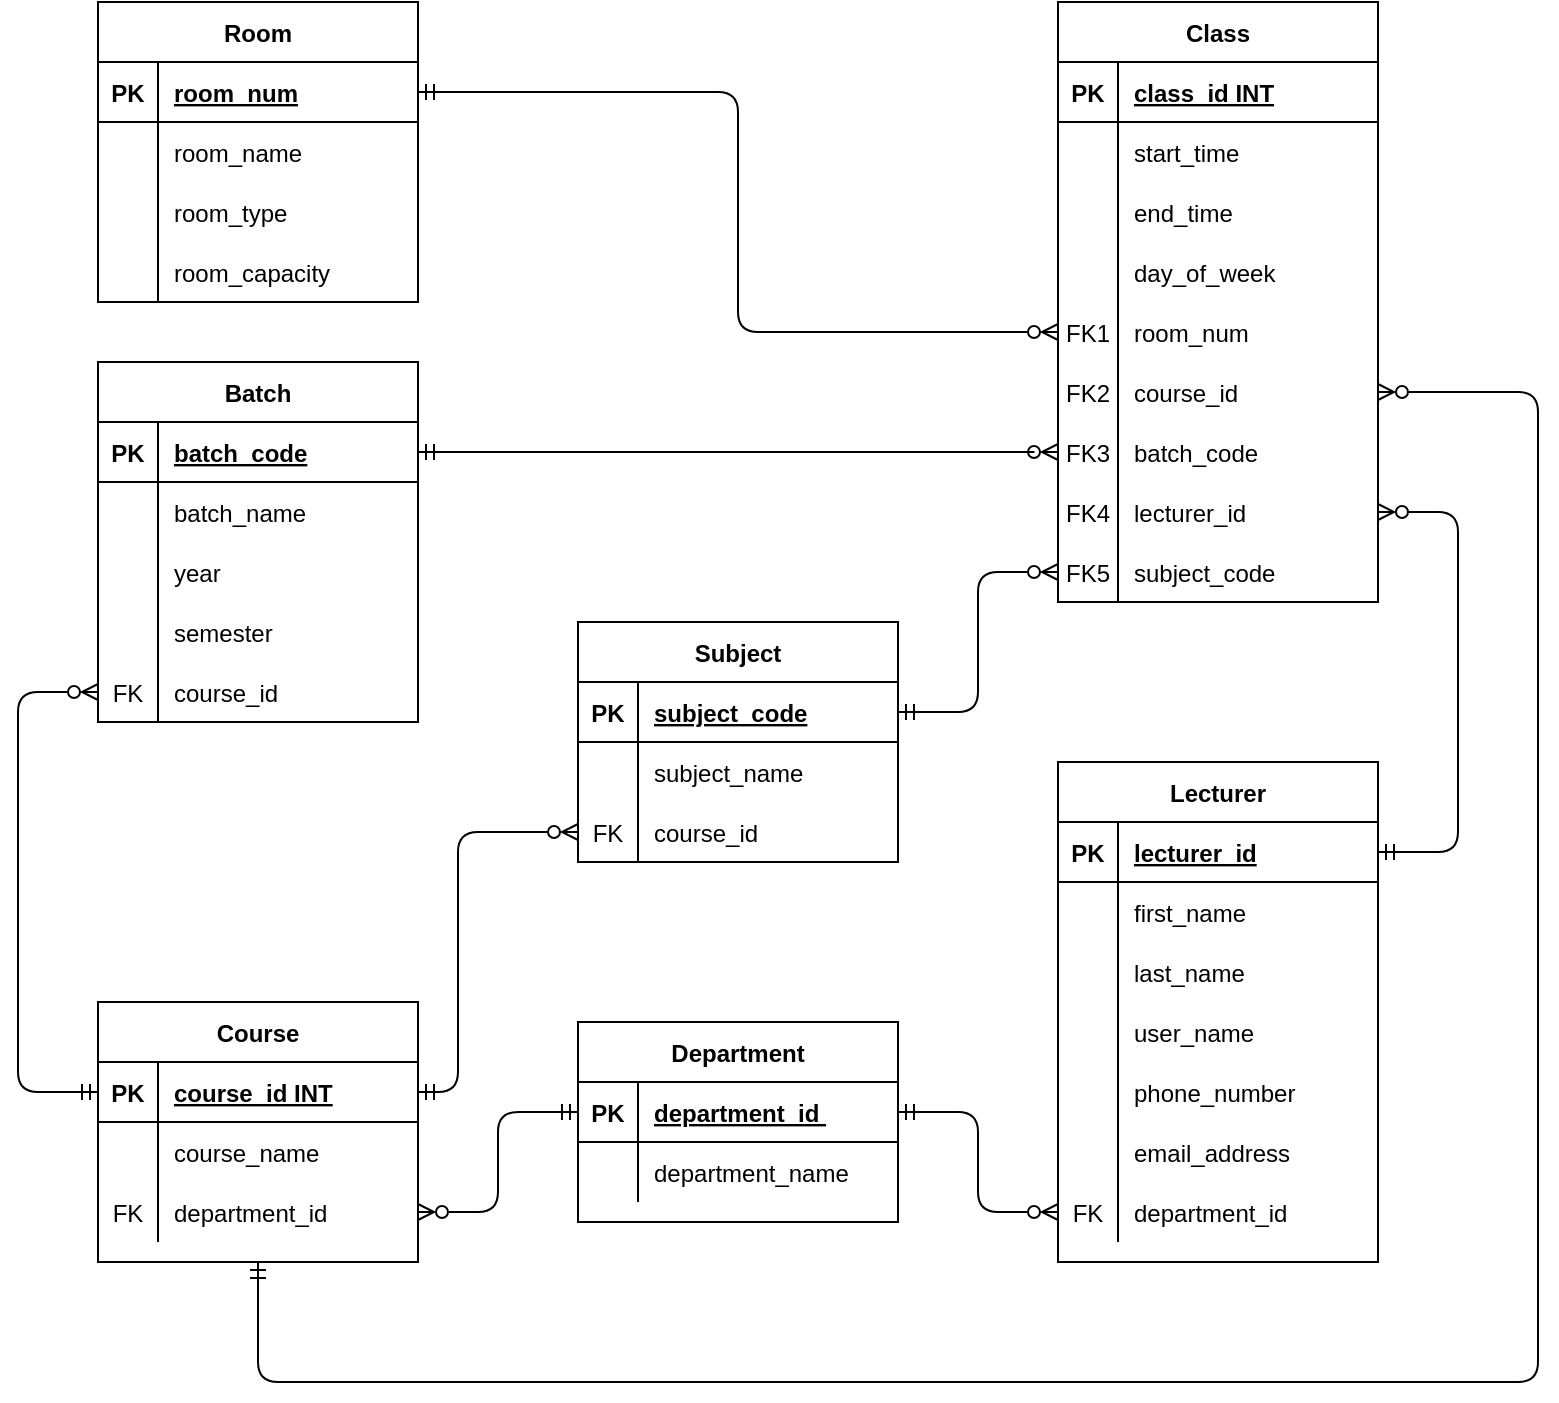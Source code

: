 <mxfile version="21.6.8" type="device">
  <diagram id="R2lEEEUBdFMjLlhIrx00" name="Page-1">
    <mxGraphModel dx="2946" dy="1619" grid="1" gridSize="10" guides="1" tooltips="1" connect="1" arrows="1" fold="1" page="1" pageScale="1" pageWidth="850" pageHeight="1100" math="0" shadow="0" extFonts="Permanent Marker^https://fonts.googleapis.com/css?family=Permanent+Marker">
      <root>
        <mxCell id="0" />
        <mxCell id="1" parent="0" />
        <mxCell id="8-UvJmuObcsm0pu0lPI9-1" value="Department" style="shape=table;startSize=30;container=1;collapsible=1;childLayout=tableLayout;fixedRows=1;rowLines=0;fontStyle=1;align=center;resizeLast=1;" vertex="1" parent="1">
          <mxGeometry x="-760" y="-70" width="160" height="100" as="geometry" />
        </mxCell>
        <mxCell id="8-UvJmuObcsm0pu0lPI9-2" value="" style="shape=tableRow;horizontal=0;startSize=0;swimlaneHead=0;swimlaneBody=0;fillColor=none;collapsible=0;dropTarget=0;points=[[0,0.5],[1,0.5]];portConstraint=eastwest;strokeColor=inherit;top=0;left=0;right=0;bottom=1;" vertex="1" parent="8-UvJmuObcsm0pu0lPI9-1">
          <mxGeometry y="30" width="160" height="30" as="geometry" />
        </mxCell>
        <mxCell id="8-UvJmuObcsm0pu0lPI9-3" value="PK" style="shape=partialRectangle;overflow=hidden;connectable=0;fillColor=none;strokeColor=inherit;top=0;left=0;bottom=0;right=0;fontStyle=1;" vertex="1" parent="8-UvJmuObcsm0pu0lPI9-2">
          <mxGeometry width="30" height="30" as="geometry">
            <mxRectangle width="30" height="30" as="alternateBounds" />
          </mxGeometry>
        </mxCell>
        <mxCell id="8-UvJmuObcsm0pu0lPI9-4" value="department_id " style="shape=partialRectangle;overflow=hidden;connectable=0;fillColor=none;align=left;strokeColor=inherit;top=0;left=0;bottom=0;right=0;spacingLeft=6;fontStyle=5;" vertex="1" parent="8-UvJmuObcsm0pu0lPI9-2">
          <mxGeometry x="30" width="130" height="30" as="geometry">
            <mxRectangle width="130" height="30" as="alternateBounds" />
          </mxGeometry>
        </mxCell>
        <mxCell id="8-UvJmuObcsm0pu0lPI9-5" value="" style="shape=tableRow;horizontal=0;startSize=0;swimlaneHead=0;swimlaneBody=0;fillColor=none;collapsible=0;dropTarget=0;points=[[0,0.5],[1,0.5]];portConstraint=eastwest;strokeColor=inherit;top=0;left=0;right=0;bottom=0;" vertex="1" parent="8-UvJmuObcsm0pu0lPI9-1">
          <mxGeometry y="60" width="160" height="30" as="geometry" />
        </mxCell>
        <mxCell id="8-UvJmuObcsm0pu0lPI9-6" value="" style="shape=partialRectangle;overflow=hidden;connectable=0;fillColor=none;strokeColor=inherit;top=0;left=0;bottom=0;right=0;" vertex="1" parent="8-UvJmuObcsm0pu0lPI9-5">
          <mxGeometry width="30" height="30" as="geometry">
            <mxRectangle width="30" height="30" as="alternateBounds" />
          </mxGeometry>
        </mxCell>
        <mxCell id="8-UvJmuObcsm0pu0lPI9-7" value="department_name " style="shape=partialRectangle;overflow=hidden;connectable=0;fillColor=none;align=left;strokeColor=inherit;top=0;left=0;bottom=0;right=0;spacingLeft=6;" vertex="1" parent="8-UvJmuObcsm0pu0lPI9-5">
          <mxGeometry x="30" width="130" height="30" as="geometry">
            <mxRectangle width="130" height="30" as="alternateBounds" />
          </mxGeometry>
        </mxCell>
        <mxCell id="8-UvJmuObcsm0pu0lPI9-8" value="Lecturer" style="shape=table;startSize=30;container=1;collapsible=1;childLayout=tableLayout;fixedRows=1;rowLines=0;fontStyle=1;align=center;resizeLast=1;" vertex="1" parent="1">
          <mxGeometry x="-520" y="-200" width="160" height="250" as="geometry" />
        </mxCell>
        <mxCell id="8-UvJmuObcsm0pu0lPI9-12" value="" style="shape=tableRow;horizontal=0;startSize=0;swimlaneHead=0;swimlaneBody=0;fillColor=none;collapsible=0;dropTarget=0;points=[[0,0.5],[1,0.5]];portConstraint=eastwest;strokeColor=inherit;top=0;left=0;right=0;bottom=1;" vertex="1" parent="8-UvJmuObcsm0pu0lPI9-8">
          <mxGeometry y="30" width="160" height="30" as="geometry" />
        </mxCell>
        <mxCell id="8-UvJmuObcsm0pu0lPI9-13" value="PK" style="shape=partialRectangle;overflow=hidden;connectable=0;fillColor=none;strokeColor=inherit;top=0;left=0;bottom=0;right=0;fontStyle=1;" vertex="1" parent="8-UvJmuObcsm0pu0lPI9-12">
          <mxGeometry width="30" height="30" as="geometry">
            <mxRectangle width="30" height="30" as="alternateBounds" />
          </mxGeometry>
        </mxCell>
        <mxCell id="8-UvJmuObcsm0pu0lPI9-14" value="lecturer_id" style="shape=partialRectangle;overflow=hidden;connectable=0;fillColor=none;align=left;strokeColor=inherit;top=0;left=0;bottom=0;right=0;spacingLeft=6;fontStyle=5;" vertex="1" parent="8-UvJmuObcsm0pu0lPI9-12">
          <mxGeometry x="30" width="130" height="30" as="geometry">
            <mxRectangle width="130" height="30" as="alternateBounds" />
          </mxGeometry>
        </mxCell>
        <mxCell id="8-UvJmuObcsm0pu0lPI9-15" value="" style="shape=tableRow;horizontal=0;startSize=0;swimlaneHead=0;swimlaneBody=0;fillColor=none;collapsible=0;dropTarget=0;points=[[0,0.5],[1,0.5]];portConstraint=eastwest;strokeColor=inherit;top=0;left=0;right=0;bottom=0;" vertex="1" parent="8-UvJmuObcsm0pu0lPI9-8">
          <mxGeometry y="60" width="160" height="30" as="geometry" />
        </mxCell>
        <mxCell id="8-UvJmuObcsm0pu0lPI9-16" value="" style="shape=partialRectangle;overflow=hidden;connectable=0;fillColor=none;strokeColor=inherit;top=0;left=0;bottom=0;right=0;" vertex="1" parent="8-UvJmuObcsm0pu0lPI9-15">
          <mxGeometry width="30" height="30" as="geometry">
            <mxRectangle width="30" height="30" as="alternateBounds" />
          </mxGeometry>
        </mxCell>
        <mxCell id="8-UvJmuObcsm0pu0lPI9-17" value="first_name" style="shape=partialRectangle;overflow=hidden;connectable=0;fillColor=none;align=left;strokeColor=inherit;top=0;left=0;bottom=0;right=0;spacingLeft=6;" vertex="1" parent="8-UvJmuObcsm0pu0lPI9-15">
          <mxGeometry x="30" width="130" height="30" as="geometry">
            <mxRectangle width="130" height="30" as="alternateBounds" />
          </mxGeometry>
        </mxCell>
        <mxCell id="8-UvJmuObcsm0pu0lPI9-18" value="" style="shape=tableRow;horizontal=0;startSize=0;swimlaneHead=0;swimlaneBody=0;fillColor=none;collapsible=0;dropTarget=0;points=[[0,0.5],[1,0.5]];portConstraint=eastwest;strokeColor=inherit;top=0;left=0;right=0;bottom=0;" vertex="1" parent="8-UvJmuObcsm0pu0lPI9-8">
          <mxGeometry y="90" width="160" height="30" as="geometry" />
        </mxCell>
        <mxCell id="8-UvJmuObcsm0pu0lPI9-19" value="" style="shape=partialRectangle;overflow=hidden;connectable=0;fillColor=none;strokeColor=inherit;top=0;left=0;bottom=0;right=0;" vertex="1" parent="8-UvJmuObcsm0pu0lPI9-18">
          <mxGeometry width="30" height="30" as="geometry">
            <mxRectangle width="30" height="30" as="alternateBounds" />
          </mxGeometry>
        </mxCell>
        <mxCell id="8-UvJmuObcsm0pu0lPI9-20" value="last_name " style="shape=partialRectangle;overflow=hidden;connectable=0;fillColor=none;align=left;strokeColor=inherit;top=0;left=0;bottom=0;right=0;spacingLeft=6;" vertex="1" parent="8-UvJmuObcsm0pu0lPI9-18">
          <mxGeometry x="30" width="130" height="30" as="geometry">
            <mxRectangle width="130" height="30" as="alternateBounds" />
          </mxGeometry>
        </mxCell>
        <mxCell id="8-UvJmuObcsm0pu0lPI9-21" value="" style="shape=tableRow;horizontal=0;startSize=0;swimlaneHead=0;swimlaneBody=0;fillColor=none;collapsible=0;dropTarget=0;points=[[0,0.5],[1,0.5]];portConstraint=eastwest;strokeColor=inherit;top=0;left=0;right=0;bottom=0;" vertex="1" parent="8-UvJmuObcsm0pu0lPI9-8">
          <mxGeometry y="120" width="160" height="30" as="geometry" />
        </mxCell>
        <mxCell id="8-UvJmuObcsm0pu0lPI9-22" value="" style="shape=partialRectangle;overflow=hidden;connectable=0;fillColor=none;strokeColor=inherit;top=0;left=0;bottom=0;right=0;" vertex="1" parent="8-UvJmuObcsm0pu0lPI9-21">
          <mxGeometry width="30" height="30" as="geometry">
            <mxRectangle width="30" height="30" as="alternateBounds" />
          </mxGeometry>
        </mxCell>
        <mxCell id="8-UvJmuObcsm0pu0lPI9-23" value="user_name" style="shape=partialRectangle;overflow=hidden;connectable=0;fillColor=none;align=left;strokeColor=inherit;top=0;left=0;bottom=0;right=0;spacingLeft=6;" vertex="1" parent="8-UvJmuObcsm0pu0lPI9-21">
          <mxGeometry x="30" width="130" height="30" as="geometry">
            <mxRectangle width="130" height="30" as="alternateBounds" />
          </mxGeometry>
        </mxCell>
        <mxCell id="8-UvJmuObcsm0pu0lPI9-24" value="" style="shape=tableRow;horizontal=0;startSize=0;swimlaneHead=0;swimlaneBody=0;fillColor=none;collapsible=0;dropTarget=0;points=[[0,0.5],[1,0.5]];portConstraint=eastwest;strokeColor=inherit;top=0;left=0;right=0;bottom=0;" vertex="1" parent="8-UvJmuObcsm0pu0lPI9-8">
          <mxGeometry y="150" width="160" height="30" as="geometry" />
        </mxCell>
        <mxCell id="8-UvJmuObcsm0pu0lPI9-25" value="" style="shape=partialRectangle;overflow=hidden;connectable=0;fillColor=none;strokeColor=inherit;top=0;left=0;bottom=0;right=0;" vertex="1" parent="8-UvJmuObcsm0pu0lPI9-24">
          <mxGeometry width="30" height="30" as="geometry">
            <mxRectangle width="30" height="30" as="alternateBounds" />
          </mxGeometry>
        </mxCell>
        <mxCell id="8-UvJmuObcsm0pu0lPI9-26" value="phone_number " style="shape=partialRectangle;overflow=hidden;connectable=0;fillColor=none;align=left;strokeColor=inherit;top=0;left=0;bottom=0;right=0;spacingLeft=6;" vertex="1" parent="8-UvJmuObcsm0pu0lPI9-24">
          <mxGeometry x="30" width="130" height="30" as="geometry">
            <mxRectangle width="130" height="30" as="alternateBounds" />
          </mxGeometry>
        </mxCell>
        <mxCell id="8-UvJmuObcsm0pu0lPI9-27" value="" style="shape=tableRow;horizontal=0;startSize=0;swimlaneHead=0;swimlaneBody=0;fillColor=none;collapsible=0;dropTarget=0;points=[[0,0.5],[1,0.5]];portConstraint=eastwest;strokeColor=inherit;top=0;left=0;right=0;bottom=0;" vertex="1" parent="8-UvJmuObcsm0pu0lPI9-8">
          <mxGeometry y="180" width="160" height="30" as="geometry" />
        </mxCell>
        <mxCell id="8-UvJmuObcsm0pu0lPI9-28" value="" style="shape=partialRectangle;overflow=hidden;connectable=0;fillColor=none;strokeColor=inherit;top=0;left=0;bottom=0;right=0;" vertex="1" parent="8-UvJmuObcsm0pu0lPI9-27">
          <mxGeometry width="30" height="30" as="geometry">
            <mxRectangle width="30" height="30" as="alternateBounds" />
          </mxGeometry>
        </mxCell>
        <mxCell id="8-UvJmuObcsm0pu0lPI9-29" value="email_address " style="shape=partialRectangle;overflow=hidden;connectable=0;fillColor=none;align=left;strokeColor=inherit;top=0;left=0;bottom=0;right=0;spacingLeft=6;" vertex="1" parent="8-UvJmuObcsm0pu0lPI9-27">
          <mxGeometry x="30" width="130" height="30" as="geometry">
            <mxRectangle width="130" height="30" as="alternateBounds" />
          </mxGeometry>
        </mxCell>
        <mxCell id="8-UvJmuObcsm0pu0lPI9-30" value="" style="shape=tableRow;horizontal=0;startSize=0;swimlaneHead=0;swimlaneBody=0;fillColor=none;collapsible=0;dropTarget=0;points=[[0,0.5],[1,0.5]];portConstraint=eastwest;strokeColor=inherit;top=0;left=0;right=0;bottom=0;" vertex="1" parent="8-UvJmuObcsm0pu0lPI9-8">
          <mxGeometry y="210" width="160" height="30" as="geometry" />
        </mxCell>
        <mxCell id="8-UvJmuObcsm0pu0lPI9-31" value="FK" style="shape=partialRectangle;overflow=hidden;connectable=0;fillColor=none;strokeColor=inherit;top=0;left=0;bottom=0;right=0;" vertex="1" parent="8-UvJmuObcsm0pu0lPI9-30">
          <mxGeometry width="30" height="30" as="geometry">
            <mxRectangle width="30" height="30" as="alternateBounds" />
          </mxGeometry>
        </mxCell>
        <mxCell id="8-UvJmuObcsm0pu0lPI9-32" value="department_id" style="shape=partialRectangle;overflow=hidden;connectable=0;fillColor=none;align=left;strokeColor=inherit;top=0;left=0;bottom=0;right=0;spacingLeft=6;" vertex="1" parent="8-UvJmuObcsm0pu0lPI9-30">
          <mxGeometry x="30" width="130" height="30" as="geometry">
            <mxRectangle width="130" height="30" as="alternateBounds" />
          </mxGeometry>
        </mxCell>
        <mxCell id="8-UvJmuObcsm0pu0lPI9-33" value="Room" style="shape=table;startSize=30;container=1;collapsible=1;childLayout=tableLayout;fixedRows=1;rowLines=0;fontStyle=1;align=center;resizeLast=1;" vertex="1" parent="1">
          <mxGeometry x="-1000" y="-580" width="160" height="150" as="geometry" />
        </mxCell>
        <mxCell id="8-UvJmuObcsm0pu0lPI9-34" value="" style="shape=tableRow;horizontal=0;startSize=0;swimlaneHead=0;swimlaneBody=0;fillColor=none;collapsible=0;dropTarget=0;points=[[0,0.5],[1,0.5]];portConstraint=eastwest;strokeColor=inherit;top=0;left=0;right=0;bottom=1;" vertex="1" parent="8-UvJmuObcsm0pu0lPI9-33">
          <mxGeometry y="30" width="160" height="30" as="geometry" />
        </mxCell>
        <mxCell id="8-UvJmuObcsm0pu0lPI9-35" value="PK" style="shape=partialRectangle;overflow=hidden;connectable=0;fillColor=none;strokeColor=inherit;top=0;left=0;bottom=0;right=0;fontStyle=1;" vertex="1" parent="8-UvJmuObcsm0pu0lPI9-34">
          <mxGeometry width="30" height="30" as="geometry">
            <mxRectangle width="30" height="30" as="alternateBounds" />
          </mxGeometry>
        </mxCell>
        <mxCell id="8-UvJmuObcsm0pu0lPI9-36" value="room_num" style="shape=partialRectangle;overflow=hidden;connectable=0;fillColor=none;align=left;strokeColor=inherit;top=0;left=0;bottom=0;right=0;spacingLeft=6;fontStyle=5;" vertex="1" parent="8-UvJmuObcsm0pu0lPI9-34">
          <mxGeometry x="30" width="130" height="30" as="geometry">
            <mxRectangle width="130" height="30" as="alternateBounds" />
          </mxGeometry>
        </mxCell>
        <mxCell id="8-UvJmuObcsm0pu0lPI9-37" value="" style="shape=tableRow;horizontal=0;startSize=0;swimlaneHead=0;swimlaneBody=0;fillColor=none;collapsible=0;dropTarget=0;points=[[0,0.5],[1,0.5]];portConstraint=eastwest;strokeColor=inherit;top=0;left=0;right=0;bottom=0;" vertex="1" parent="8-UvJmuObcsm0pu0lPI9-33">
          <mxGeometry y="60" width="160" height="30" as="geometry" />
        </mxCell>
        <mxCell id="8-UvJmuObcsm0pu0lPI9-38" value="" style="shape=partialRectangle;overflow=hidden;connectable=0;fillColor=none;strokeColor=inherit;top=0;left=0;bottom=0;right=0;" vertex="1" parent="8-UvJmuObcsm0pu0lPI9-37">
          <mxGeometry width="30" height="30" as="geometry">
            <mxRectangle width="30" height="30" as="alternateBounds" />
          </mxGeometry>
        </mxCell>
        <mxCell id="8-UvJmuObcsm0pu0lPI9-39" value="room_name " style="shape=partialRectangle;overflow=hidden;connectable=0;fillColor=none;align=left;strokeColor=inherit;top=0;left=0;bottom=0;right=0;spacingLeft=6;" vertex="1" parent="8-UvJmuObcsm0pu0lPI9-37">
          <mxGeometry x="30" width="130" height="30" as="geometry">
            <mxRectangle width="130" height="30" as="alternateBounds" />
          </mxGeometry>
        </mxCell>
        <mxCell id="8-UvJmuObcsm0pu0lPI9-40" value="" style="shape=tableRow;horizontal=0;startSize=0;swimlaneHead=0;swimlaneBody=0;fillColor=none;collapsible=0;dropTarget=0;points=[[0,0.5],[1,0.5]];portConstraint=eastwest;strokeColor=inherit;top=0;left=0;right=0;bottom=0;" vertex="1" parent="8-UvJmuObcsm0pu0lPI9-33">
          <mxGeometry y="90" width="160" height="30" as="geometry" />
        </mxCell>
        <mxCell id="8-UvJmuObcsm0pu0lPI9-41" value="" style="shape=partialRectangle;overflow=hidden;connectable=0;fillColor=none;strokeColor=inherit;top=0;left=0;bottom=0;right=0;" vertex="1" parent="8-UvJmuObcsm0pu0lPI9-40">
          <mxGeometry width="30" height="30" as="geometry">
            <mxRectangle width="30" height="30" as="alternateBounds" />
          </mxGeometry>
        </mxCell>
        <mxCell id="8-UvJmuObcsm0pu0lPI9-42" value="room_type" style="shape=partialRectangle;overflow=hidden;connectable=0;fillColor=none;align=left;strokeColor=inherit;top=0;left=0;bottom=0;right=0;spacingLeft=6;" vertex="1" parent="8-UvJmuObcsm0pu0lPI9-40">
          <mxGeometry x="30" width="130" height="30" as="geometry">
            <mxRectangle width="130" height="30" as="alternateBounds" />
          </mxGeometry>
        </mxCell>
        <mxCell id="8-UvJmuObcsm0pu0lPI9-43" value="" style="shape=tableRow;horizontal=0;startSize=0;swimlaneHead=0;swimlaneBody=0;fillColor=none;collapsible=0;dropTarget=0;points=[[0,0.5],[1,0.5]];portConstraint=eastwest;strokeColor=inherit;top=0;left=0;right=0;bottom=0;" vertex="1" parent="8-UvJmuObcsm0pu0lPI9-33">
          <mxGeometry y="120" width="160" height="30" as="geometry" />
        </mxCell>
        <mxCell id="8-UvJmuObcsm0pu0lPI9-44" value="" style="shape=partialRectangle;overflow=hidden;connectable=0;fillColor=none;strokeColor=inherit;top=0;left=0;bottom=0;right=0;" vertex="1" parent="8-UvJmuObcsm0pu0lPI9-43">
          <mxGeometry width="30" height="30" as="geometry">
            <mxRectangle width="30" height="30" as="alternateBounds" />
          </mxGeometry>
        </mxCell>
        <mxCell id="8-UvJmuObcsm0pu0lPI9-45" value="room_capacity" style="shape=partialRectangle;overflow=hidden;connectable=0;fillColor=none;align=left;strokeColor=inherit;top=0;left=0;bottom=0;right=0;spacingLeft=6;" vertex="1" parent="8-UvJmuObcsm0pu0lPI9-43">
          <mxGeometry x="30" width="130" height="30" as="geometry">
            <mxRectangle width="130" height="30" as="alternateBounds" />
          </mxGeometry>
        </mxCell>
        <mxCell id="8-UvJmuObcsm0pu0lPI9-46" value="Course" style="shape=table;startSize=30;container=1;collapsible=1;childLayout=tableLayout;fixedRows=1;rowLines=0;fontStyle=1;align=center;resizeLast=1;" vertex="1" parent="1">
          <mxGeometry x="-1000" y="-80" width="160" height="130" as="geometry" />
        </mxCell>
        <mxCell id="8-UvJmuObcsm0pu0lPI9-50" value="" style="shape=tableRow;horizontal=0;startSize=0;swimlaneHead=0;swimlaneBody=0;fillColor=none;collapsible=0;dropTarget=0;points=[[0,0.5],[1,0.5]];portConstraint=eastwest;strokeColor=inherit;top=0;left=0;right=0;bottom=1;" vertex="1" parent="8-UvJmuObcsm0pu0lPI9-46">
          <mxGeometry y="30" width="160" height="30" as="geometry" />
        </mxCell>
        <mxCell id="8-UvJmuObcsm0pu0lPI9-51" value="PK" style="shape=partialRectangle;overflow=hidden;connectable=0;fillColor=none;strokeColor=inherit;top=0;left=0;bottom=0;right=0;fontStyle=1;" vertex="1" parent="8-UvJmuObcsm0pu0lPI9-50">
          <mxGeometry width="30" height="30" as="geometry">
            <mxRectangle width="30" height="30" as="alternateBounds" />
          </mxGeometry>
        </mxCell>
        <mxCell id="8-UvJmuObcsm0pu0lPI9-52" value="course_id INT" style="shape=partialRectangle;overflow=hidden;connectable=0;fillColor=none;align=left;strokeColor=inherit;top=0;left=0;bottom=0;right=0;spacingLeft=6;fontStyle=5;" vertex="1" parent="8-UvJmuObcsm0pu0lPI9-50">
          <mxGeometry x="30" width="130" height="30" as="geometry">
            <mxRectangle width="130" height="30" as="alternateBounds" />
          </mxGeometry>
        </mxCell>
        <mxCell id="8-UvJmuObcsm0pu0lPI9-53" value="" style="shape=tableRow;horizontal=0;startSize=0;swimlaneHead=0;swimlaneBody=0;fillColor=none;collapsible=0;dropTarget=0;points=[[0,0.5],[1,0.5]];portConstraint=eastwest;strokeColor=inherit;top=0;left=0;right=0;bottom=0;" vertex="1" parent="8-UvJmuObcsm0pu0lPI9-46">
          <mxGeometry y="60" width="160" height="30" as="geometry" />
        </mxCell>
        <mxCell id="8-UvJmuObcsm0pu0lPI9-54" value="" style="shape=partialRectangle;overflow=hidden;connectable=0;fillColor=none;strokeColor=inherit;top=0;left=0;bottom=0;right=0;" vertex="1" parent="8-UvJmuObcsm0pu0lPI9-53">
          <mxGeometry width="30" height="30" as="geometry">
            <mxRectangle width="30" height="30" as="alternateBounds" />
          </mxGeometry>
        </mxCell>
        <mxCell id="8-UvJmuObcsm0pu0lPI9-55" value="course_name " style="shape=partialRectangle;overflow=hidden;connectable=0;fillColor=none;align=left;strokeColor=inherit;top=0;left=0;bottom=0;right=0;spacingLeft=6;" vertex="1" parent="8-UvJmuObcsm0pu0lPI9-53">
          <mxGeometry x="30" width="130" height="30" as="geometry">
            <mxRectangle width="130" height="30" as="alternateBounds" />
          </mxGeometry>
        </mxCell>
        <mxCell id="8-UvJmuObcsm0pu0lPI9-56" value="" style="shape=tableRow;horizontal=0;startSize=0;swimlaneHead=0;swimlaneBody=0;fillColor=none;collapsible=0;dropTarget=0;points=[[0,0.5],[1,0.5]];portConstraint=eastwest;strokeColor=inherit;top=0;left=0;right=0;bottom=0;" vertex="1" parent="8-UvJmuObcsm0pu0lPI9-46">
          <mxGeometry y="90" width="160" height="30" as="geometry" />
        </mxCell>
        <mxCell id="8-UvJmuObcsm0pu0lPI9-57" value="FK" style="shape=partialRectangle;overflow=hidden;connectable=0;fillColor=none;strokeColor=inherit;top=0;left=0;bottom=0;right=0;" vertex="1" parent="8-UvJmuObcsm0pu0lPI9-56">
          <mxGeometry width="30" height="30" as="geometry">
            <mxRectangle width="30" height="30" as="alternateBounds" />
          </mxGeometry>
        </mxCell>
        <mxCell id="8-UvJmuObcsm0pu0lPI9-58" value="department_id" style="shape=partialRectangle;overflow=hidden;connectable=0;fillColor=none;align=left;strokeColor=inherit;top=0;left=0;bottom=0;right=0;spacingLeft=6;" vertex="1" parent="8-UvJmuObcsm0pu0lPI9-56">
          <mxGeometry x="30" width="130" height="30" as="geometry">
            <mxRectangle width="130" height="30" as="alternateBounds" />
          </mxGeometry>
        </mxCell>
        <mxCell id="8-UvJmuObcsm0pu0lPI9-59" value="Subject" style="shape=table;startSize=30;container=1;collapsible=1;childLayout=tableLayout;fixedRows=1;rowLines=0;fontStyle=1;align=center;resizeLast=1;" vertex="1" parent="1">
          <mxGeometry x="-760" y="-270" width="160" height="120" as="geometry" />
        </mxCell>
        <mxCell id="8-UvJmuObcsm0pu0lPI9-63" value="" style="shape=tableRow;horizontal=0;startSize=0;swimlaneHead=0;swimlaneBody=0;fillColor=none;collapsible=0;dropTarget=0;points=[[0,0.5],[1,0.5]];portConstraint=eastwest;strokeColor=inherit;top=0;left=0;right=0;bottom=1;" vertex="1" parent="8-UvJmuObcsm0pu0lPI9-59">
          <mxGeometry y="30" width="160" height="30" as="geometry" />
        </mxCell>
        <mxCell id="8-UvJmuObcsm0pu0lPI9-64" value="PK" style="shape=partialRectangle;overflow=hidden;connectable=0;fillColor=none;strokeColor=inherit;top=0;left=0;bottom=0;right=0;fontStyle=1;" vertex="1" parent="8-UvJmuObcsm0pu0lPI9-63">
          <mxGeometry width="30" height="30" as="geometry">
            <mxRectangle width="30" height="30" as="alternateBounds" />
          </mxGeometry>
        </mxCell>
        <mxCell id="8-UvJmuObcsm0pu0lPI9-65" value="subject_code" style="shape=partialRectangle;overflow=hidden;connectable=0;fillColor=none;align=left;strokeColor=inherit;top=0;left=0;bottom=0;right=0;spacingLeft=6;fontStyle=5;" vertex="1" parent="8-UvJmuObcsm0pu0lPI9-63">
          <mxGeometry x="30" width="130" height="30" as="geometry">
            <mxRectangle width="130" height="30" as="alternateBounds" />
          </mxGeometry>
        </mxCell>
        <mxCell id="8-UvJmuObcsm0pu0lPI9-66" value="" style="shape=tableRow;horizontal=0;startSize=0;swimlaneHead=0;swimlaneBody=0;fillColor=none;collapsible=0;dropTarget=0;points=[[0,0.5],[1,0.5]];portConstraint=eastwest;strokeColor=inherit;top=0;left=0;right=0;bottom=0;" vertex="1" parent="8-UvJmuObcsm0pu0lPI9-59">
          <mxGeometry y="60" width="160" height="30" as="geometry" />
        </mxCell>
        <mxCell id="8-UvJmuObcsm0pu0lPI9-67" value="" style="shape=partialRectangle;overflow=hidden;connectable=0;fillColor=none;strokeColor=inherit;top=0;left=0;bottom=0;right=0;" vertex="1" parent="8-UvJmuObcsm0pu0lPI9-66">
          <mxGeometry width="30" height="30" as="geometry">
            <mxRectangle width="30" height="30" as="alternateBounds" />
          </mxGeometry>
        </mxCell>
        <mxCell id="8-UvJmuObcsm0pu0lPI9-68" value="subject_name" style="shape=partialRectangle;overflow=hidden;connectable=0;fillColor=none;align=left;strokeColor=inherit;top=0;left=0;bottom=0;right=0;spacingLeft=6;" vertex="1" parent="8-UvJmuObcsm0pu0lPI9-66">
          <mxGeometry x="30" width="130" height="30" as="geometry">
            <mxRectangle width="130" height="30" as="alternateBounds" />
          </mxGeometry>
        </mxCell>
        <mxCell id="8-UvJmuObcsm0pu0lPI9-69" value="" style="shape=tableRow;horizontal=0;startSize=0;swimlaneHead=0;swimlaneBody=0;fillColor=none;collapsible=0;dropTarget=0;points=[[0,0.5],[1,0.5]];portConstraint=eastwest;strokeColor=inherit;top=0;left=0;right=0;bottom=0;" vertex="1" parent="8-UvJmuObcsm0pu0lPI9-59">
          <mxGeometry y="90" width="160" height="30" as="geometry" />
        </mxCell>
        <mxCell id="8-UvJmuObcsm0pu0lPI9-70" value="FK" style="shape=partialRectangle;overflow=hidden;connectable=0;fillColor=none;strokeColor=inherit;top=0;left=0;bottom=0;right=0;" vertex="1" parent="8-UvJmuObcsm0pu0lPI9-69">
          <mxGeometry width="30" height="30" as="geometry">
            <mxRectangle width="30" height="30" as="alternateBounds" />
          </mxGeometry>
        </mxCell>
        <mxCell id="8-UvJmuObcsm0pu0lPI9-71" value="course_id" style="shape=partialRectangle;overflow=hidden;connectable=0;fillColor=none;align=left;strokeColor=inherit;top=0;left=0;bottom=0;right=0;spacingLeft=6;" vertex="1" parent="8-UvJmuObcsm0pu0lPI9-69">
          <mxGeometry x="30" width="130" height="30" as="geometry">
            <mxRectangle width="130" height="30" as="alternateBounds" />
          </mxGeometry>
        </mxCell>
        <mxCell id="8-UvJmuObcsm0pu0lPI9-72" value="Batch" style="shape=table;startSize=30;container=1;collapsible=1;childLayout=tableLayout;fixedRows=1;rowLines=0;fontStyle=1;align=center;resizeLast=1;" vertex="1" parent="1">
          <mxGeometry x="-1000" y="-400" width="160" height="180" as="geometry" />
        </mxCell>
        <mxCell id="8-UvJmuObcsm0pu0lPI9-76" value="" style="shape=tableRow;horizontal=0;startSize=0;swimlaneHead=0;swimlaneBody=0;fillColor=none;collapsible=0;dropTarget=0;points=[[0,0.5],[1,0.5]];portConstraint=eastwest;strokeColor=inherit;top=0;left=0;right=0;bottom=1;" vertex="1" parent="8-UvJmuObcsm0pu0lPI9-72">
          <mxGeometry y="30" width="160" height="30" as="geometry" />
        </mxCell>
        <mxCell id="8-UvJmuObcsm0pu0lPI9-77" value="PK" style="shape=partialRectangle;overflow=hidden;connectable=0;fillColor=none;strokeColor=inherit;top=0;left=0;bottom=0;right=0;fontStyle=1;" vertex="1" parent="8-UvJmuObcsm0pu0lPI9-76">
          <mxGeometry width="30" height="30" as="geometry">
            <mxRectangle width="30" height="30" as="alternateBounds" />
          </mxGeometry>
        </mxCell>
        <mxCell id="8-UvJmuObcsm0pu0lPI9-78" value="batch_code" style="shape=partialRectangle;overflow=hidden;connectable=0;fillColor=none;align=left;strokeColor=inherit;top=0;left=0;bottom=0;right=0;spacingLeft=6;fontStyle=5;" vertex="1" parent="8-UvJmuObcsm0pu0lPI9-76">
          <mxGeometry x="30" width="130" height="30" as="geometry">
            <mxRectangle width="130" height="30" as="alternateBounds" />
          </mxGeometry>
        </mxCell>
        <mxCell id="8-UvJmuObcsm0pu0lPI9-79" value="" style="shape=tableRow;horizontal=0;startSize=0;swimlaneHead=0;swimlaneBody=0;fillColor=none;collapsible=0;dropTarget=0;points=[[0,0.5],[1,0.5]];portConstraint=eastwest;strokeColor=inherit;top=0;left=0;right=0;bottom=0;" vertex="1" parent="8-UvJmuObcsm0pu0lPI9-72">
          <mxGeometry y="60" width="160" height="30" as="geometry" />
        </mxCell>
        <mxCell id="8-UvJmuObcsm0pu0lPI9-80" value="" style="shape=partialRectangle;overflow=hidden;connectable=0;fillColor=none;strokeColor=inherit;top=0;left=0;bottom=0;right=0;" vertex="1" parent="8-UvJmuObcsm0pu0lPI9-79">
          <mxGeometry width="30" height="30" as="geometry">
            <mxRectangle width="30" height="30" as="alternateBounds" />
          </mxGeometry>
        </mxCell>
        <mxCell id="8-UvJmuObcsm0pu0lPI9-81" value="batch_name " style="shape=partialRectangle;overflow=hidden;connectable=0;fillColor=none;align=left;strokeColor=inherit;top=0;left=0;bottom=0;right=0;spacingLeft=6;" vertex="1" parent="8-UvJmuObcsm0pu0lPI9-79">
          <mxGeometry x="30" width="130" height="30" as="geometry">
            <mxRectangle width="130" height="30" as="alternateBounds" />
          </mxGeometry>
        </mxCell>
        <mxCell id="8-UvJmuObcsm0pu0lPI9-82" value="" style="shape=tableRow;horizontal=0;startSize=0;swimlaneHead=0;swimlaneBody=0;fillColor=none;collapsible=0;dropTarget=0;points=[[0,0.5],[1,0.5]];portConstraint=eastwest;strokeColor=inherit;top=0;left=0;right=0;bottom=0;" vertex="1" parent="8-UvJmuObcsm0pu0lPI9-72">
          <mxGeometry y="90" width="160" height="30" as="geometry" />
        </mxCell>
        <mxCell id="8-UvJmuObcsm0pu0lPI9-83" value="" style="shape=partialRectangle;overflow=hidden;connectable=0;fillColor=none;strokeColor=inherit;top=0;left=0;bottom=0;right=0;" vertex="1" parent="8-UvJmuObcsm0pu0lPI9-82">
          <mxGeometry width="30" height="30" as="geometry">
            <mxRectangle width="30" height="30" as="alternateBounds" />
          </mxGeometry>
        </mxCell>
        <mxCell id="8-UvJmuObcsm0pu0lPI9-84" value="year" style="shape=partialRectangle;overflow=hidden;connectable=0;fillColor=none;align=left;strokeColor=inherit;top=0;left=0;bottom=0;right=0;spacingLeft=6;" vertex="1" parent="8-UvJmuObcsm0pu0lPI9-82">
          <mxGeometry x="30" width="130" height="30" as="geometry">
            <mxRectangle width="130" height="30" as="alternateBounds" />
          </mxGeometry>
        </mxCell>
        <mxCell id="8-UvJmuObcsm0pu0lPI9-85" value="" style="shape=tableRow;horizontal=0;startSize=0;swimlaneHead=0;swimlaneBody=0;fillColor=none;collapsible=0;dropTarget=0;points=[[0,0.5],[1,0.5]];portConstraint=eastwest;strokeColor=inherit;top=0;left=0;right=0;bottom=0;" vertex="1" parent="8-UvJmuObcsm0pu0lPI9-72">
          <mxGeometry y="120" width="160" height="30" as="geometry" />
        </mxCell>
        <mxCell id="8-UvJmuObcsm0pu0lPI9-86" value="" style="shape=partialRectangle;overflow=hidden;connectable=0;fillColor=none;strokeColor=inherit;top=0;left=0;bottom=0;right=0;" vertex="1" parent="8-UvJmuObcsm0pu0lPI9-85">
          <mxGeometry width="30" height="30" as="geometry">
            <mxRectangle width="30" height="30" as="alternateBounds" />
          </mxGeometry>
        </mxCell>
        <mxCell id="8-UvJmuObcsm0pu0lPI9-87" value="semester" style="shape=partialRectangle;overflow=hidden;connectable=0;fillColor=none;align=left;strokeColor=inherit;top=0;left=0;bottom=0;right=0;spacingLeft=6;" vertex="1" parent="8-UvJmuObcsm0pu0lPI9-85">
          <mxGeometry x="30" width="130" height="30" as="geometry">
            <mxRectangle width="130" height="30" as="alternateBounds" />
          </mxGeometry>
        </mxCell>
        <mxCell id="8-UvJmuObcsm0pu0lPI9-94" value="" style="shape=tableRow;horizontal=0;startSize=0;swimlaneHead=0;swimlaneBody=0;fillColor=none;collapsible=0;dropTarget=0;points=[[0,0.5],[1,0.5]];portConstraint=eastwest;strokeColor=inherit;top=0;left=0;right=0;bottom=0;" vertex="1" parent="8-UvJmuObcsm0pu0lPI9-72">
          <mxGeometry y="150" width="160" height="30" as="geometry" />
        </mxCell>
        <mxCell id="8-UvJmuObcsm0pu0lPI9-95" value="FK" style="shape=partialRectangle;overflow=hidden;connectable=0;fillColor=none;strokeColor=inherit;top=0;left=0;bottom=0;right=0;" vertex="1" parent="8-UvJmuObcsm0pu0lPI9-94">
          <mxGeometry width="30" height="30" as="geometry">
            <mxRectangle width="30" height="30" as="alternateBounds" />
          </mxGeometry>
        </mxCell>
        <mxCell id="8-UvJmuObcsm0pu0lPI9-96" value="course_id" style="shape=partialRectangle;overflow=hidden;connectable=0;fillColor=none;align=left;strokeColor=inherit;top=0;left=0;bottom=0;right=0;spacingLeft=6;" vertex="1" parent="8-UvJmuObcsm0pu0lPI9-94">
          <mxGeometry x="30" width="130" height="30" as="geometry">
            <mxRectangle width="130" height="30" as="alternateBounds" />
          </mxGeometry>
        </mxCell>
        <mxCell id="8-UvJmuObcsm0pu0lPI9-97" value="Class" style="shape=table;startSize=30;container=1;collapsible=1;childLayout=tableLayout;fixedRows=1;rowLines=0;fontStyle=1;align=center;resizeLast=1;" vertex="1" parent="1">
          <mxGeometry x="-520" y="-580" width="160" height="300" as="geometry" />
        </mxCell>
        <mxCell id="8-UvJmuObcsm0pu0lPI9-113" value="" style="shape=tableRow;horizontal=0;startSize=0;swimlaneHead=0;swimlaneBody=0;fillColor=none;collapsible=0;dropTarget=0;points=[[0,0.5],[1,0.5]];portConstraint=eastwest;strokeColor=inherit;top=0;left=0;right=0;bottom=1;" vertex="1" parent="8-UvJmuObcsm0pu0lPI9-97">
          <mxGeometry y="30" width="160" height="30" as="geometry" />
        </mxCell>
        <mxCell id="8-UvJmuObcsm0pu0lPI9-114" value="PK" style="shape=partialRectangle;overflow=hidden;connectable=0;fillColor=none;strokeColor=inherit;top=0;left=0;bottom=0;right=0;fontStyle=1;" vertex="1" parent="8-UvJmuObcsm0pu0lPI9-113">
          <mxGeometry width="30" height="30" as="geometry">
            <mxRectangle width="30" height="30" as="alternateBounds" />
          </mxGeometry>
        </mxCell>
        <mxCell id="8-UvJmuObcsm0pu0lPI9-115" value="class_id INT" style="shape=partialRectangle;overflow=hidden;connectable=0;fillColor=none;align=left;strokeColor=inherit;top=0;left=0;bottom=0;right=0;spacingLeft=6;fontStyle=5;" vertex="1" parent="8-UvJmuObcsm0pu0lPI9-113">
          <mxGeometry x="30" width="130" height="30" as="geometry">
            <mxRectangle width="130" height="30" as="alternateBounds" />
          </mxGeometry>
        </mxCell>
        <mxCell id="8-UvJmuObcsm0pu0lPI9-116" value="" style="shape=tableRow;horizontal=0;startSize=0;swimlaneHead=0;swimlaneBody=0;fillColor=none;collapsible=0;dropTarget=0;points=[[0,0.5],[1,0.5]];portConstraint=eastwest;strokeColor=inherit;top=0;left=0;right=0;bottom=0;" vertex="1" parent="8-UvJmuObcsm0pu0lPI9-97">
          <mxGeometry y="60" width="160" height="30" as="geometry" />
        </mxCell>
        <mxCell id="8-UvJmuObcsm0pu0lPI9-117" value="" style="shape=partialRectangle;overflow=hidden;connectable=0;fillColor=none;strokeColor=inherit;top=0;left=0;bottom=0;right=0;" vertex="1" parent="8-UvJmuObcsm0pu0lPI9-116">
          <mxGeometry width="30" height="30" as="geometry">
            <mxRectangle width="30" height="30" as="alternateBounds" />
          </mxGeometry>
        </mxCell>
        <mxCell id="8-UvJmuObcsm0pu0lPI9-118" value="start_time " style="shape=partialRectangle;overflow=hidden;connectable=0;fillColor=none;align=left;strokeColor=inherit;top=0;left=0;bottom=0;right=0;spacingLeft=6;" vertex="1" parent="8-UvJmuObcsm0pu0lPI9-116">
          <mxGeometry x="30" width="130" height="30" as="geometry">
            <mxRectangle width="130" height="30" as="alternateBounds" />
          </mxGeometry>
        </mxCell>
        <mxCell id="8-UvJmuObcsm0pu0lPI9-119" value="" style="shape=tableRow;horizontal=0;startSize=0;swimlaneHead=0;swimlaneBody=0;fillColor=none;collapsible=0;dropTarget=0;points=[[0,0.5],[1,0.5]];portConstraint=eastwest;strokeColor=inherit;top=0;left=0;right=0;bottom=0;" vertex="1" parent="8-UvJmuObcsm0pu0lPI9-97">
          <mxGeometry y="90" width="160" height="30" as="geometry" />
        </mxCell>
        <mxCell id="8-UvJmuObcsm0pu0lPI9-120" value="" style="shape=partialRectangle;overflow=hidden;connectable=0;fillColor=none;strokeColor=inherit;top=0;left=0;bottom=0;right=0;" vertex="1" parent="8-UvJmuObcsm0pu0lPI9-119">
          <mxGeometry width="30" height="30" as="geometry">
            <mxRectangle width="30" height="30" as="alternateBounds" />
          </mxGeometry>
        </mxCell>
        <mxCell id="8-UvJmuObcsm0pu0lPI9-121" value="end_time " style="shape=partialRectangle;overflow=hidden;connectable=0;fillColor=none;align=left;strokeColor=inherit;top=0;left=0;bottom=0;right=0;spacingLeft=6;" vertex="1" parent="8-UvJmuObcsm0pu0lPI9-119">
          <mxGeometry x="30" width="130" height="30" as="geometry">
            <mxRectangle width="130" height="30" as="alternateBounds" />
          </mxGeometry>
        </mxCell>
        <mxCell id="8-UvJmuObcsm0pu0lPI9-122" value="" style="shape=tableRow;horizontal=0;startSize=0;swimlaneHead=0;swimlaneBody=0;fillColor=none;collapsible=0;dropTarget=0;points=[[0,0.5],[1,0.5]];portConstraint=eastwest;strokeColor=inherit;top=0;left=0;right=0;bottom=0;" vertex="1" parent="8-UvJmuObcsm0pu0lPI9-97">
          <mxGeometry y="120" width="160" height="30" as="geometry" />
        </mxCell>
        <mxCell id="8-UvJmuObcsm0pu0lPI9-123" value="" style="shape=partialRectangle;overflow=hidden;connectable=0;fillColor=none;strokeColor=inherit;top=0;left=0;bottom=0;right=0;" vertex="1" parent="8-UvJmuObcsm0pu0lPI9-122">
          <mxGeometry width="30" height="30" as="geometry">
            <mxRectangle width="30" height="30" as="alternateBounds" />
          </mxGeometry>
        </mxCell>
        <mxCell id="8-UvJmuObcsm0pu0lPI9-124" value="day_of_week " style="shape=partialRectangle;overflow=hidden;connectable=0;fillColor=none;align=left;strokeColor=inherit;top=0;left=0;bottom=0;right=0;spacingLeft=6;" vertex="1" parent="8-UvJmuObcsm0pu0lPI9-122">
          <mxGeometry x="30" width="130" height="30" as="geometry">
            <mxRectangle width="130" height="30" as="alternateBounds" />
          </mxGeometry>
        </mxCell>
        <mxCell id="8-UvJmuObcsm0pu0lPI9-134" value="" style="shape=tableRow;horizontal=0;startSize=0;swimlaneHead=0;swimlaneBody=0;fillColor=none;collapsible=0;dropTarget=0;points=[[0,0.5],[1,0.5]];portConstraint=eastwest;strokeColor=inherit;top=0;left=0;right=0;bottom=0;" vertex="1" parent="8-UvJmuObcsm0pu0lPI9-97">
          <mxGeometry y="150" width="160" height="30" as="geometry" />
        </mxCell>
        <mxCell id="8-UvJmuObcsm0pu0lPI9-135" value="FK1" style="shape=partialRectangle;overflow=hidden;connectable=0;fillColor=none;strokeColor=inherit;top=0;left=0;bottom=0;right=0;" vertex="1" parent="8-UvJmuObcsm0pu0lPI9-134">
          <mxGeometry width="30" height="30" as="geometry">
            <mxRectangle width="30" height="30" as="alternateBounds" />
          </mxGeometry>
        </mxCell>
        <mxCell id="8-UvJmuObcsm0pu0lPI9-136" value="room_num" style="shape=partialRectangle;overflow=hidden;connectable=0;fillColor=none;align=left;strokeColor=inherit;top=0;left=0;bottom=0;right=0;spacingLeft=6;" vertex="1" parent="8-UvJmuObcsm0pu0lPI9-134">
          <mxGeometry x="30" width="130" height="30" as="geometry">
            <mxRectangle width="130" height="30" as="alternateBounds" />
          </mxGeometry>
        </mxCell>
        <mxCell id="8-UvJmuObcsm0pu0lPI9-137" value="" style="shape=tableRow;horizontal=0;startSize=0;swimlaneHead=0;swimlaneBody=0;fillColor=none;collapsible=0;dropTarget=0;points=[[0,0.5],[1,0.5]];portConstraint=eastwest;strokeColor=inherit;top=0;left=0;right=0;bottom=0;" vertex="1" parent="8-UvJmuObcsm0pu0lPI9-97">
          <mxGeometry y="180" width="160" height="30" as="geometry" />
        </mxCell>
        <mxCell id="8-UvJmuObcsm0pu0lPI9-138" value="FK2" style="shape=partialRectangle;overflow=hidden;connectable=0;fillColor=none;strokeColor=inherit;top=0;left=0;bottom=0;right=0;" vertex="1" parent="8-UvJmuObcsm0pu0lPI9-137">
          <mxGeometry width="30" height="30" as="geometry">
            <mxRectangle width="30" height="30" as="alternateBounds" />
          </mxGeometry>
        </mxCell>
        <mxCell id="8-UvJmuObcsm0pu0lPI9-139" value="course_id" style="shape=partialRectangle;overflow=hidden;connectable=0;fillColor=none;align=left;strokeColor=inherit;top=0;left=0;bottom=0;right=0;spacingLeft=6;" vertex="1" parent="8-UvJmuObcsm0pu0lPI9-137">
          <mxGeometry x="30" width="130" height="30" as="geometry">
            <mxRectangle width="130" height="30" as="alternateBounds" />
          </mxGeometry>
        </mxCell>
        <mxCell id="8-UvJmuObcsm0pu0lPI9-140" value="" style="shape=tableRow;horizontal=0;startSize=0;swimlaneHead=0;swimlaneBody=0;fillColor=none;collapsible=0;dropTarget=0;points=[[0,0.5],[1,0.5]];portConstraint=eastwest;strokeColor=inherit;top=0;left=0;right=0;bottom=0;" vertex="1" parent="8-UvJmuObcsm0pu0lPI9-97">
          <mxGeometry y="210" width="160" height="30" as="geometry" />
        </mxCell>
        <mxCell id="8-UvJmuObcsm0pu0lPI9-141" value="FK3" style="shape=partialRectangle;overflow=hidden;connectable=0;fillColor=none;strokeColor=inherit;top=0;left=0;bottom=0;right=0;" vertex="1" parent="8-UvJmuObcsm0pu0lPI9-140">
          <mxGeometry width="30" height="30" as="geometry">
            <mxRectangle width="30" height="30" as="alternateBounds" />
          </mxGeometry>
        </mxCell>
        <mxCell id="8-UvJmuObcsm0pu0lPI9-142" value="batch_code" style="shape=partialRectangle;overflow=hidden;connectable=0;fillColor=none;align=left;strokeColor=inherit;top=0;left=0;bottom=0;right=0;spacingLeft=6;" vertex="1" parent="8-UvJmuObcsm0pu0lPI9-140">
          <mxGeometry x="30" width="130" height="30" as="geometry">
            <mxRectangle width="130" height="30" as="alternateBounds" />
          </mxGeometry>
        </mxCell>
        <mxCell id="8-UvJmuObcsm0pu0lPI9-155" value="" style="shape=tableRow;horizontal=0;startSize=0;swimlaneHead=0;swimlaneBody=0;fillColor=none;collapsible=0;dropTarget=0;points=[[0,0.5],[1,0.5]];portConstraint=eastwest;strokeColor=inherit;top=0;left=0;right=0;bottom=0;" vertex="1" parent="8-UvJmuObcsm0pu0lPI9-97">
          <mxGeometry y="240" width="160" height="30" as="geometry" />
        </mxCell>
        <mxCell id="8-UvJmuObcsm0pu0lPI9-156" value="FK4" style="shape=partialRectangle;overflow=hidden;connectable=0;fillColor=none;strokeColor=inherit;top=0;left=0;bottom=0;right=0;" vertex="1" parent="8-UvJmuObcsm0pu0lPI9-155">
          <mxGeometry width="30" height="30" as="geometry">
            <mxRectangle width="30" height="30" as="alternateBounds" />
          </mxGeometry>
        </mxCell>
        <mxCell id="8-UvJmuObcsm0pu0lPI9-157" value="lecturer_id" style="shape=partialRectangle;overflow=hidden;connectable=0;fillColor=none;align=left;strokeColor=inherit;top=0;left=0;bottom=0;right=0;spacingLeft=6;" vertex="1" parent="8-UvJmuObcsm0pu0lPI9-155">
          <mxGeometry x="30" width="130" height="30" as="geometry">
            <mxRectangle width="130" height="30" as="alternateBounds" />
          </mxGeometry>
        </mxCell>
        <mxCell id="8-UvJmuObcsm0pu0lPI9-146" value="" style="shape=tableRow;horizontal=0;startSize=0;swimlaneHead=0;swimlaneBody=0;fillColor=none;collapsible=0;dropTarget=0;points=[[0,0.5],[1,0.5]];portConstraint=eastwest;strokeColor=inherit;top=0;left=0;right=0;bottom=0;" vertex="1" parent="8-UvJmuObcsm0pu0lPI9-97">
          <mxGeometry y="270" width="160" height="30" as="geometry" />
        </mxCell>
        <mxCell id="8-UvJmuObcsm0pu0lPI9-147" value="FK5" style="shape=partialRectangle;overflow=hidden;connectable=0;fillColor=none;strokeColor=inherit;top=0;left=0;bottom=0;right=0;" vertex="1" parent="8-UvJmuObcsm0pu0lPI9-146">
          <mxGeometry width="30" height="30" as="geometry">
            <mxRectangle width="30" height="30" as="alternateBounds" />
          </mxGeometry>
        </mxCell>
        <mxCell id="8-UvJmuObcsm0pu0lPI9-148" value="subject_code" style="shape=partialRectangle;overflow=hidden;connectable=0;fillColor=none;align=left;strokeColor=inherit;top=0;left=0;bottom=0;right=0;spacingLeft=6;" vertex="1" parent="8-UvJmuObcsm0pu0lPI9-146">
          <mxGeometry x="30" width="130" height="30" as="geometry">
            <mxRectangle width="130" height="30" as="alternateBounds" />
          </mxGeometry>
        </mxCell>
        <mxCell id="8-UvJmuObcsm0pu0lPI9-149" style="edgeStyle=orthogonalEdgeStyle;rounded=1;orthogonalLoop=1;jettySize=auto;html=1;entryX=0;entryY=0.5;entryDx=0;entryDy=0;endArrow=ERzeroToMany;endFill=0;startArrow=ERmandOne;startFill=0;" edge="1" parent="1" source="8-UvJmuObcsm0pu0lPI9-2" target="8-UvJmuObcsm0pu0lPI9-30">
          <mxGeometry relative="1" as="geometry" />
        </mxCell>
        <mxCell id="8-UvJmuObcsm0pu0lPI9-150" style="edgeStyle=orthogonalEdgeStyle;rounded=1;orthogonalLoop=1;jettySize=auto;html=1;entryX=1;entryY=0.5;entryDx=0;entryDy=0;endArrow=ERzeroToMany;endFill=0;startArrow=ERmandOne;startFill=0;exitX=0;exitY=0.5;exitDx=0;exitDy=0;" edge="1" parent="1" source="8-UvJmuObcsm0pu0lPI9-2" target="8-UvJmuObcsm0pu0lPI9-56">
          <mxGeometry relative="1" as="geometry">
            <mxPoint x="-630" y="-145" as="sourcePoint" />
            <mxPoint x="-510" y="35" as="targetPoint" />
          </mxGeometry>
        </mxCell>
        <mxCell id="8-UvJmuObcsm0pu0lPI9-151" style="edgeStyle=orthogonalEdgeStyle;rounded=1;orthogonalLoop=1;jettySize=auto;html=1;entryX=0;entryY=0.5;entryDx=0;entryDy=0;endArrow=ERzeroToMany;endFill=0;startArrow=ERmandOne;startFill=0;exitX=0;exitY=0.5;exitDx=0;exitDy=0;" edge="1" parent="1" source="8-UvJmuObcsm0pu0lPI9-50" target="8-UvJmuObcsm0pu0lPI9-94">
          <mxGeometry relative="1" as="geometry">
            <mxPoint x="-750" y="-145" as="sourcePoint" />
            <mxPoint x="-830" y="35" as="targetPoint" />
            <Array as="points">
              <mxPoint x="-1040" y="-35" />
              <mxPoint x="-1040" y="-235" />
            </Array>
          </mxGeometry>
        </mxCell>
        <mxCell id="8-UvJmuObcsm0pu0lPI9-152" style="edgeStyle=orthogonalEdgeStyle;rounded=1;orthogonalLoop=1;jettySize=auto;html=1;entryX=0;entryY=0.5;entryDx=0;entryDy=0;endArrow=ERzeroToMany;endFill=0;startArrow=ERmandOne;startFill=0;exitX=1;exitY=0.5;exitDx=0;exitDy=0;" edge="1" parent="1" source="8-UvJmuObcsm0pu0lPI9-50" target="8-UvJmuObcsm0pu0lPI9-69">
          <mxGeometry relative="1" as="geometry">
            <mxPoint x="-750" y="-145" as="sourcePoint" />
            <mxPoint x="-830" y="35" as="targetPoint" />
            <Array as="points">
              <mxPoint x="-820" y="-35" />
              <mxPoint x="-820" y="-165" />
            </Array>
          </mxGeometry>
        </mxCell>
        <mxCell id="8-UvJmuObcsm0pu0lPI9-153" style="edgeStyle=orthogonalEdgeStyle;rounded=1;orthogonalLoop=1;jettySize=auto;html=1;entryX=0;entryY=0.5;entryDx=0;entryDy=0;endArrow=ERzeroToMany;endFill=0;startArrow=ERmandOne;startFill=0;exitX=1;exitY=0.5;exitDx=0;exitDy=0;" edge="1" parent="1" source="8-UvJmuObcsm0pu0lPI9-63" target="8-UvJmuObcsm0pu0lPI9-146">
          <mxGeometry relative="1" as="geometry">
            <mxPoint x="-660" y="-280" as="sourcePoint" />
            <mxPoint x="-580" y="-410" as="targetPoint" />
            <Array as="points">
              <mxPoint x="-560" y="-225" />
              <mxPoint x="-560" y="-295" />
            </Array>
          </mxGeometry>
        </mxCell>
        <mxCell id="8-UvJmuObcsm0pu0lPI9-154" style="edgeStyle=orthogonalEdgeStyle;rounded=1;orthogonalLoop=1;jettySize=auto;html=1;entryX=1;entryY=0.5;entryDx=0;entryDy=0;endArrow=ERzeroToMany;endFill=0;startArrow=ERmandOne;startFill=0;exitX=1;exitY=0.5;exitDx=0;exitDy=0;" edge="1" parent="1" source="8-UvJmuObcsm0pu0lPI9-12" target="8-UvJmuObcsm0pu0lPI9-155">
          <mxGeometry relative="1" as="geometry">
            <mxPoint x="-590" y="-215" as="sourcePoint" />
            <mxPoint x="-510" y="-345" as="targetPoint" />
            <Array as="points">
              <mxPoint x="-320" y="-155" />
              <mxPoint x="-320" y="-325" />
            </Array>
          </mxGeometry>
        </mxCell>
        <mxCell id="8-UvJmuObcsm0pu0lPI9-159" style="edgeStyle=orthogonalEdgeStyle;rounded=1;orthogonalLoop=1;jettySize=auto;html=1;entryX=0;entryY=0.5;entryDx=0;entryDy=0;endArrow=ERzeroToMany;endFill=0;startArrow=ERmandOne;startFill=0;exitX=1;exitY=0.5;exitDx=0;exitDy=0;" edge="1" parent="1" source="8-UvJmuObcsm0pu0lPI9-34" target="8-UvJmuObcsm0pu0lPI9-134">
          <mxGeometry relative="1" as="geometry">
            <mxPoint x="-590" y="-215" as="sourcePoint" />
            <mxPoint x="-510" y="-285" as="targetPoint" />
            <Array as="points">
              <mxPoint x="-680" y="-535" />
              <mxPoint x="-680" y="-415" />
            </Array>
          </mxGeometry>
        </mxCell>
        <mxCell id="8-UvJmuObcsm0pu0lPI9-161" style="edgeStyle=orthogonalEdgeStyle;rounded=1;orthogonalLoop=1;jettySize=auto;html=1;entryX=1;entryY=0.5;entryDx=0;entryDy=0;endArrow=ERzeroToMany;endFill=0;startArrow=ERmandOne;startFill=0;exitX=0.5;exitY=1;exitDx=0;exitDy=0;" edge="1" parent="1" source="8-UvJmuObcsm0pu0lPI9-46" target="8-UvJmuObcsm0pu0lPI9-137">
          <mxGeometry relative="1" as="geometry">
            <mxPoint x="-990" y="-25" as="sourcePoint" />
            <mxPoint x="-990" y="-205" as="targetPoint" />
            <Array as="points">
              <mxPoint x="-920" y="110" />
              <mxPoint x="-280" y="110" />
              <mxPoint x="-280" y="-385" />
            </Array>
          </mxGeometry>
        </mxCell>
        <mxCell id="8-UvJmuObcsm0pu0lPI9-163" style="edgeStyle=orthogonalEdgeStyle;rounded=1;orthogonalLoop=1;jettySize=auto;html=1;entryX=0;entryY=0.5;entryDx=0;entryDy=0;endArrow=ERzeroToMany;endFill=0;startArrow=ERmandOne;startFill=0;exitX=1;exitY=0.5;exitDx=0;exitDy=0;" edge="1" parent="1" source="8-UvJmuObcsm0pu0lPI9-76" target="8-UvJmuObcsm0pu0lPI9-140">
          <mxGeometry relative="1" as="geometry">
            <mxPoint x="-590" y="-215" as="sourcePoint" />
            <mxPoint x="-510" y="-285" as="targetPoint" />
            <Array as="points">
              <mxPoint x="-530" y="-355" />
              <mxPoint x="-530" y="-355" />
            </Array>
          </mxGeometry>
        </mxCell>
      </root>
    </mxGraphModel>
  </diagram>
</mxfile>
